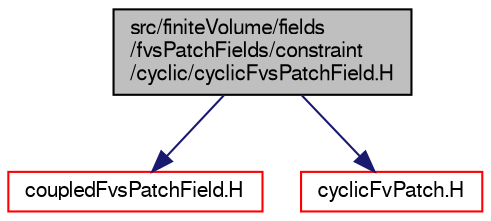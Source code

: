 digraph "src/finiteVolume/fields/fvsPatchFields/constraint/cyclic/cyclicFvsPatchField.H"
{
  bgcolor="transparent";
  edge [fontname="FreeSans",fontsize="10",labelfontname="FreeSans",labelfontsize="10"];
  node [fontname="FreeSans",fontsize="10",shape=record];
  Node0 [label="src/finiteVolume/fields\l/fvsPatchFields/constraint\l/cyclic/cyclicFvsPatchField.H",height=0.2,width=0.4,color="black", fillcolor="grey75", style="filled", fontcolor="black"];
  Node0 -> Node1 [color="midnightblue",fontsize="10",style="solid",fontname="FreeSans"];
  Node1 [label="coupledFvsPatchField.H",height=0.2,width=0.4,color="red",URL="$a02501.html"];
  Node0 -> Node196 [color="midnightblue",fontsize="10",style="solid",fontname="FreeSans"];
  Node196 [label="cyclicFvPatch.H",height=0.2,width=0.4,color="red",URL="$a03584.html"];
}
